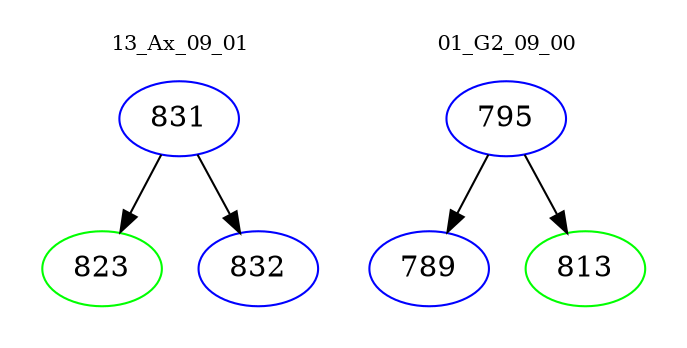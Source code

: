 digraph{
subgraph cluster_0 {
color = white
label = "13_Ax_09_01";
fontsize=10;
T0_831 [label="831", color="blue"]
T0_831 -> T0_823 [color="black"]
T0_823 [label="823", color="green"]
T0_831 -> T0_832 [color="black"]
T0_832 [label="832", color="blue"]
}
subgraph cluster_1 {
color = white
label = "01_G2_09_00";
fontsize=10;
T1_795 [label="795", color="blue"]
T1_795 -> T1_789 [color="black"]
T1_789 [label="789", color="blue"]
T1_795 -> T1_813 [color="black"]
T1_813 [label="813", color="green"]
}
}
